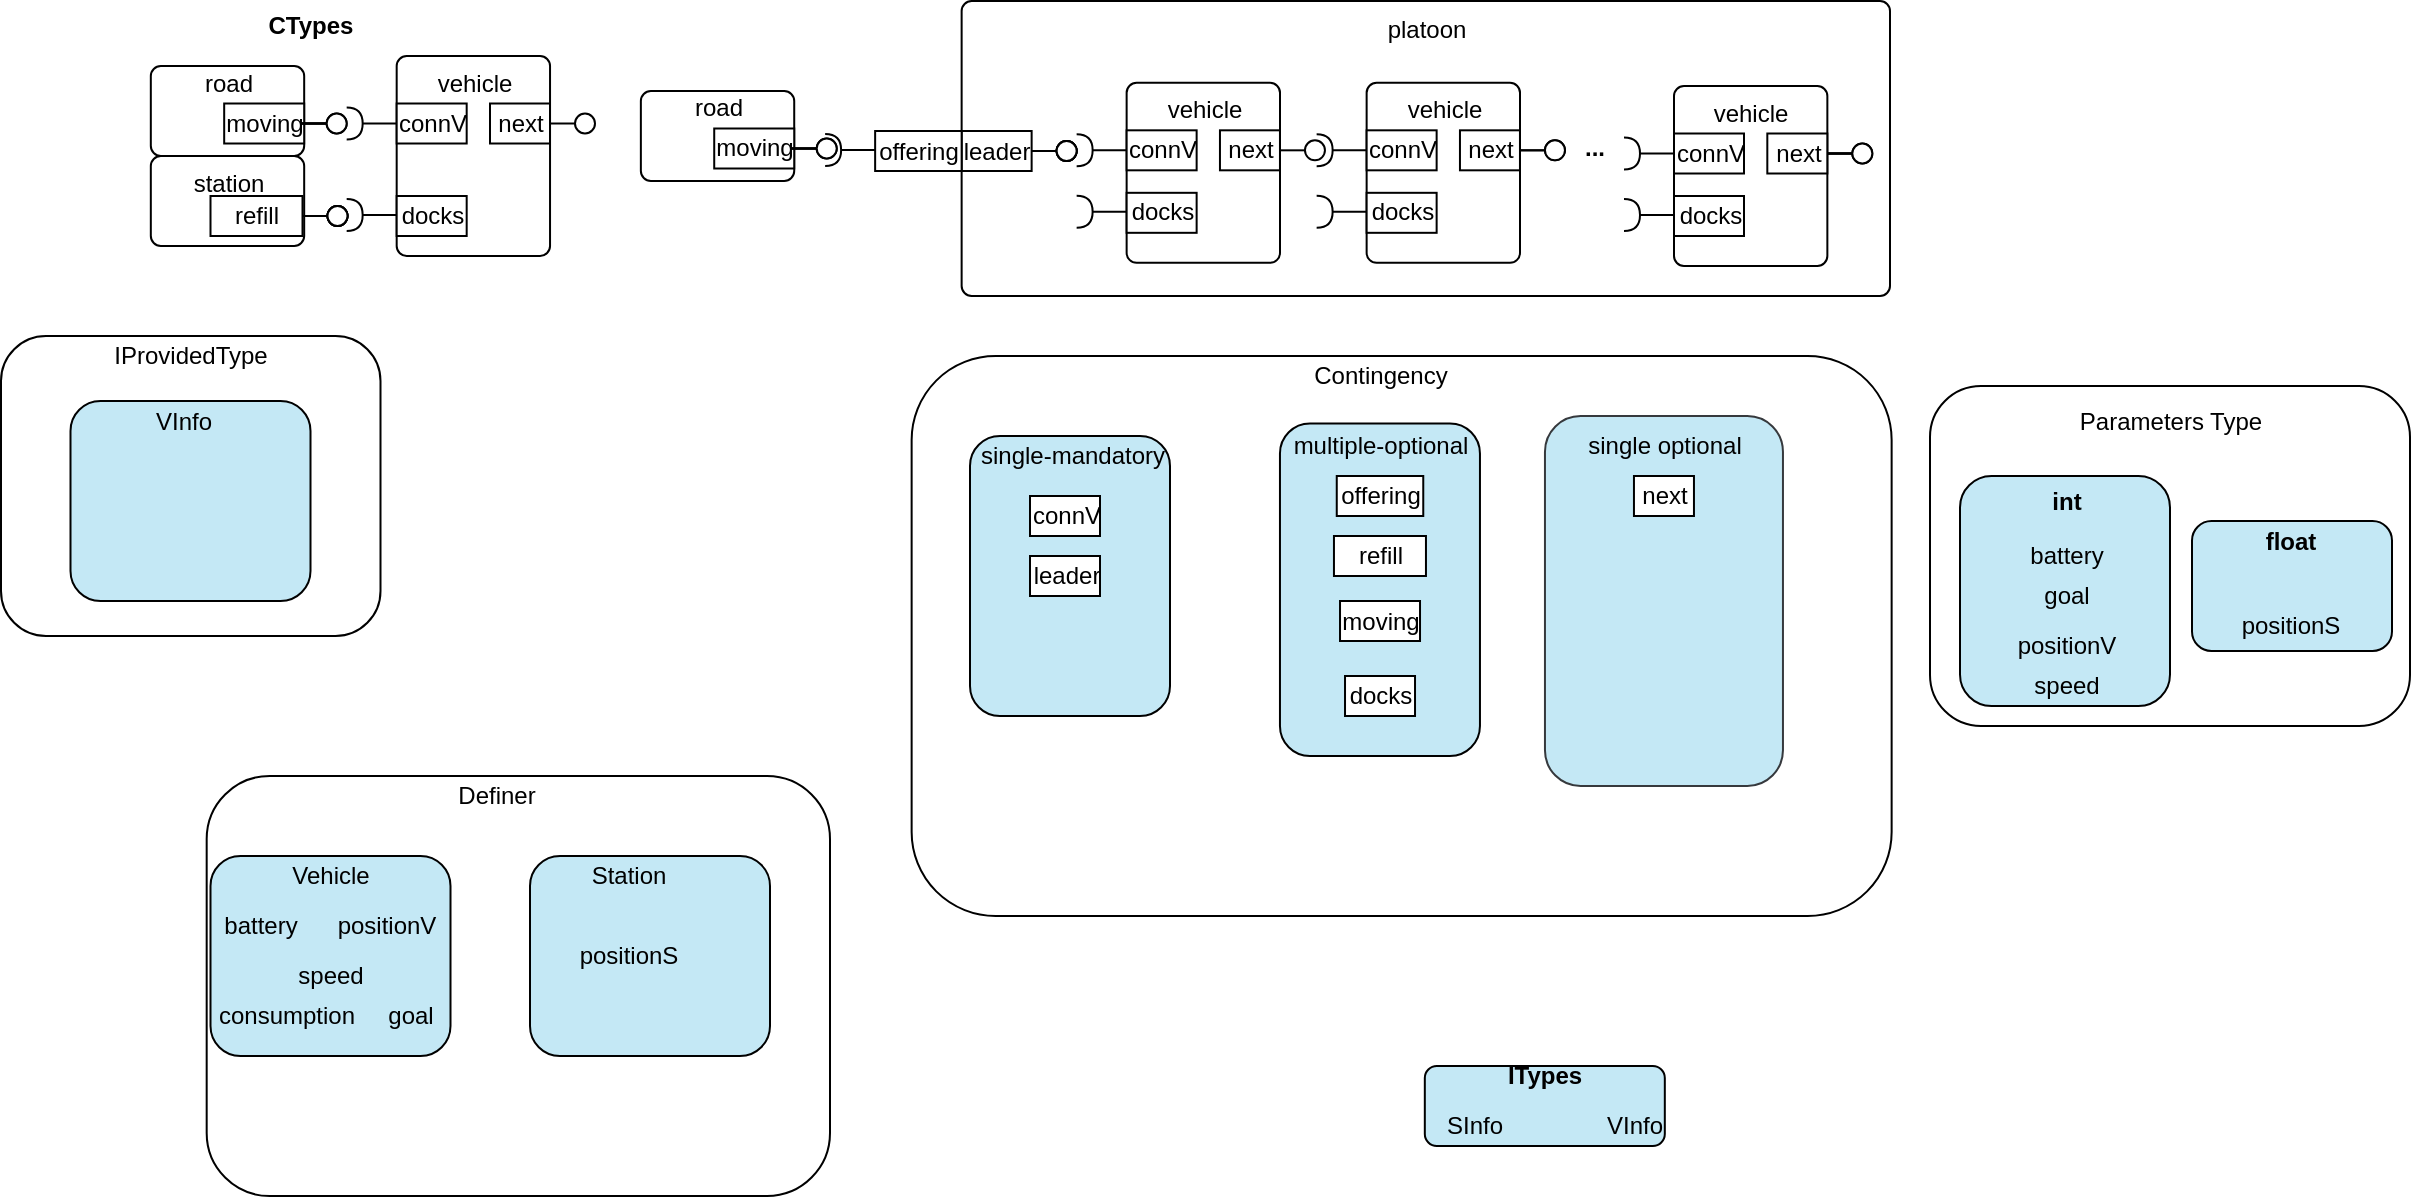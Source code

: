 <mxfile version="13.10.3" type="github">
  <diagram id="o0INVtrl_HaOCbozMFdC" name="Page-1">
    <mxGraphModel dx="1303" dy="782" grid="1" gridSize="10" guides="1" tooltips="1" connect="1" arrows="1" fold="1" page="1" pageScale="1" pageWidth="827" pageHeight="1169" math="0" shadow="0">
      <root>
        <mxCell id="0" />
        <mxCell id="1" parent="0" />
        <mxCell id="MSUnSL8aML1kYVfd3VcO-158" value="" style="rounded=1;whiteSpace=wrap;html=1;" vertex="1" parent="1">
          <mxGeometry x="980" y="235" width="240" height="170" as="geometry" />
        </mxCell>
        <mxCell id="MSUnSL8aML1kYVfd3VcO-153" value="" style="rounded=1;whiteSpace=wrap;html=1;" vertex="1" parent="1">
          <mxGeometry x="118.34" y="430" width="311.66" height="210" as="geometry" />
        </mxCell>
        <mxCell id="MSUnSL8aML1kYVfd3VcO-150" value="" style="rounded=1;whiteSpace=wrap;html=1;" vertex="1" parent="1">
          <mxGeometry x="470.82" y="220" width="490" height="280" as="geometry" />
        </mxCell>
        <mxCell id="MSUnSL8aML1kYVfd3VcO-14" value="station" style="html=1;align=center;verticalAlign=top;rounded=1;absoluteArcSize=1;arcSize=10;dashed=0;" vertex="1" parent="1">
          <mxGeometry x="90.41" y="120" width="76.68" height="45" as="geometry" />
        </mxCell>
        <mxCell id="MSUnSL8aML1kYVfd3VcO-58" value="" style="html=1;align=center;verticalAlign=top;rounded=1;absoluteArcSize=1;arcSize=10;dashed=0;" vertex="1" parent="1">
          <mxGeometry x="90.41" y="75" width="76.68" height="45" as="geometry" />
        </mxCell>
        <mxCell id="MSUnSL8aML1kYVfd3VcO-59" value="platoon" style="html=1;align=center;verticalAlign=top;rounded=1;absoluteArcSize=1;arcSize=10;dashed=0;" vertex="1" parent="1">
          <mxGeometry x="495.82" y="42.5" width="464.18" height="147.5" as="geometry" />
        </mxCell>
        <mxCell id="MSUnSL8aML1kYVfd3VcO-57" value="vehicle" style="html=1;align=center;verticalAlign=top;rounded=1;absoluteArcSize=1;arcSize=10;dashed=0;" vertex="1" parent="1">
          <mxGeometry x="213.34" y="70" width="76.68" height="100" as="geometry" />
        </mxCell>
        <mxCell id="MSUnSL8aML1kYVfd3VcO-1" value="" style="rounded=1;whiteSpace=wrap;html=1;fillColor=#C4E8F5;" vertex="1" parent="1">
          <mxGeometry x="995" y="280" width="105" height="115" as="geometry" />
        </mxCell>
        <mxCell id="MSUnSL8aML1kYVfd3VcO-2" value="" style="rounded=1;whiteSpace=wrap;html=1;fillColor=#C4E8F5;" vertex="1" parent="1">
          <mxGeometry x="727.41" y="575" width="120" height="40" as="geometry" />
        </mxCell>
        <mxCell id="MSUnSL8aML1kYVfd3VcO-3" value="" style="rounded=1;whiteSpace=wrap;html=1;fillColor=#C4E8F5;" vertex="1" parent="1">
          <mxGeometry x="120.25" y="470" width="120" height="100" as="geometry" />
        </mxCell>
        <mxCell id="MSUnSL8aML1kYVfd3VcO-7" value="" style="rounded=1;whiteSpace=wrap;html=1;strokeColor=#36393d;fillColor=#C4E8F5;" vertex="1" parent="1">
          <mxGeometry x="787.48" y="250" width="119" height="185" as="geometry" />
        </mxCell>
        <mxCell id="MSUnSL8aML1kYVfd3VcO-8" value="" style="rounded=0;orthogonalLoop=1;jettySize=auto;html=1;endArrow=halfCircle;endFill=0;endSize=6;strokeWidth=1;exitX=0;exitY=0.5;exitDx=0;exitDy=0;" edge="1" parent="1" source="MSUnSL8aML1kYVfd3VcO-9" target="MSUnSL8aML1kYVfd3VcO-30">
          <mxGeometry relative="1" as="geometry">
            <mxPoint x="423.34" y="273.75" as="sourcePoint" />
            <mxPoint x="188.34" y="103.75" as="targetPoint" />
          </mxGeometry>
        </mxCell>
        <mxCell id="MSUnSL8aML1kYVfd3VcO-9" value="connV" style="html=1;" vertex="1" parent="1">
          <mxGeometry x="213.34" y="93.75" width="35" height="20" as="geometry" />
        </mxCell>
        <mxCell id="MSUnSL8aML1kYVfd3VcO-10" value="next" style="html=1;" vertex="1" parent="1">
          <mxGeometry x="260" y="93.75" width="30" height="20" as="geometry" />
        </mxCell>
        <mxCell id="MSUnSL8aML1kYVfd3VcO-11" value="leader" style="html=1;" vertex="1" parent="1">
          <mxGeometry x="495.82" y="107.5" width="35" height="20" as="geometry" />
        </mxCell>
        <mxCell id="MSUnSL8aML1kYVfd3VcO-12" value="" style="rounded=0;orthogonalLoop=1;jettySize=auto;html=1;endArrow=halfCircle;endFill=0;endSize=6;strokeWidth=1;" edge="1" parent="1">
          <mxGeometry relative="1" as="geometry">
            <mxPoint x="537.19" y="112.5" as="sourcePoint" />
            <mxPoint x="537.19" y="112.5" as="targetPoint" />
          </mxGeometry>
        </mxCell>
        <mxCell id="MSUnSL8aML1kYVfd3VcO-13" value="moving" style="html=1;" vertex="1" parent="1">
          <mxGeometry x="127.09" y="93.75" width="40" height="20" as="geometry" />
        </mxCell>
        <mxCell id="MSUnSL8aML1kYVfd3VcO-15" value="refill" style="html=1;" vertex="1" parent="1">
          <mxGeometry x="120.25" y="140" width="46" height="20" as="geometry" />
        </mxCell>
        <mxCell id="MSUnSL8aML1kYVfd3VcO-16" value="docks" style="html=1;" vertex="1" parent="1">
          <mxGeometry x="213.34" y="140" width="35" height="20" as="geometry" />
        </mxCell>
        <mxCell id="MSUnSL8aML1kYVfd3VcO-17" value="" style="rounded=0;orthogonalLoop=1;jettySize=auto;html=1;endArrow=halfCircle;endFill=0;endSize=6;strokeWidth=1;exitX=0;exitY=0.5;exitDx=0;exitDy=0;entryX=0.5;entryY=0.5;entryDx=0;entryDy=0;entryPerimeter=0;" edge="1" parent="1">
          <mxGeometry relative="1" as="geometry">
            <mxPoint x="213.34" y="149.5" as="sourcePoint" />
            <mxPoint x="188.34" y="149.5" as="targetPoint" />
          </mxGeometry>
        </mxCell>
        <mxCell id="MSUnSL8aML1kYVfd3VcO-18" value="" style="rounded=0;orthogonalLoop=1;jettySize=auto;html=1;endArrow=none;endFill=0;exitX=1;exitY=0.5;exitDx=0;exitDy=0;" edge="1" parent="1" target="MSUnSL8aML1kYVfd3VcO-19">
          <mxGeometry relative="1" as="geometry">
            <mxPoint x="290" y="103.75" as="sourcePoint" />
          </mxGeometry>
        </mxCell>
        <mxCell id="MSUnSL8aML1kYVfd3VcO-19" value="" style="ellipse;whiteSpace=wrap;html=1;fontFamily=Helvetica;fontSize=12;fontColor=#000000;align=center;strokeColor=#000000;fillColor=#ffffff;points=[];aspect=fixed;resizable=0;" vertex="1" parent="1">
          <mxGeometry x="302.5" y="98.75" width="10" height="10" as="geometry" />
        </mxCell>
        <mxCell id="MSUnSL8aML1kYVfd3VcO-20" value="" style="rounded=0;orthogonalLoop=1;jettySize=auto;html=1;endArrow=none;endFill=0;exitX=1;exitY=0.5;exitDx=0;exitDy=0;" edge="1" parent="1" target="MSUnSL8aML1kYVfd3VcO-21">
          <mxGeometry relative="1" as="geometry">
            <mxPoint x="166.25" y="150" as="sourcePoint" />
          </mxGeometry>
        </mxCell>
        <mxCell id="MSUnSL8aML1kYVfd3VcO-21" value="" style="ellipse;whiteSpace=wrap;html=1;fontFamily=Helvetica;fontSize=12;fontColor=#000000;align=center;strokeColor=#000000;fillColor=#ffffff;points=[];aspect=fixed;resizable=0;" vertex="1" parent="1">
          <mxGeometry x="178.75" y="145" width="10" height="10" as="geometry" />
        </mxCell>
        <mxCell id="MSUnSL8aML1kYVfd3VcO-22" value="" style="rounded=0;orthogonalLoop=1;jettySize=auto;html=1;endArrow=none;endFill=0;exitX=1;exitY=0.5;exitDx=0;exitDy=0;" edge="1" parent="1">
          <mxGeometry relative="1" as="geometry">
            <mxPoint x="166.25" y="150" as="sourcePoint" />
            <mxPoint x="178.75" y="150" as="targetPoint" />
          </mxGeometry>
        </mxCell>
        <mxCell id="MSUnSL8aML1kYVfd3VcO-23" value="" style="rounded=0;orthogonalLoop=1;jettySize=auto;html=1;endArrow=none;endFill=0;exitX=1;exitY=0.5;exitDx=0;exitDy=0;" edge="1" parent="1" target="MSUnSL8aML1kYVfd3VcO-24">
          <mxGeometry relative="1" as="geometry">
            <mxPoint x="166.25" y="150" as="sourcePoint" />
          </mxGeometry>
        </mxCell>
        <mxCell id="MSUnSL8aML1kYVfd3VcO-24" value="" style="ellipse;whiteSpace=wrap;html=1;fontFamily=Helvetica;fontSize=12;fontColor=#000000;align=center;strokeColor=#000000;fillColor=#ffffff;points=[];aspect=fixed;resizable=0;" vertex="1" parent="1">
          <mxGeometry x="178.75" y="145" width="10" height="10" as="geometry" />
        </mxCell>
        <mxCell id="MSUnSL8aML1kYVfd3VcO-25" value="" style="rounded=0;orthogonalLoop=1;jettySize=auto;html=1;endArrow=none;endFill=0;exitX=1;exitY=0.5;exitDx=0;exitDy=0;" edge="1" parent="1">
          <mxGeometry relative="1" as="geometry">
            <mxPoint x="166.25" y="150" as="sourcePoint" />
            <mxPoint x="178.75" y="150" as="targetPoint" />
          </mxGeometry>
        </mxCell>
        <mxCell id="MSUnSL8aML1kYVfd3VcO-26" value="" style="rounded=0;orthogonalLoop=1;jettySize=auto;html=1;endArrow=none;endFill=0;exitX=1;exitY=0.5;exitDx=0;exitDy=0;" edge="1" parent="1" target="MSUnSL8aML1kYVfd3VcO-27">
          <mxGeometry relative="1" as="geometry">
            <mxPoint x="165.84" y="103.75" as="sourcePoint" />
          </mxGeometry>
        </mxCell>
        <mxCell id="MSUnSL8aML1kYVfd3VcO-27" value="" style="ellipse;whiteSpace=wrap;html=1;fontFamily=Helvetica;fontSize=12;fontColor=#000000;align=center;strokeColor=#000000;fillColor=#ffffff;points=[];aspect=fixed;resizable=0;" vertex="1" parent="1">
          <mxGeometry x="178.34" y="98.75" width="10" height="10" as="geometry" />
        </mxCell>
        <mxCell id="MSUnSL8aML1kYVfd3VcO-28" value="" style="rounded=0;orthogonalLoop=1;jettySize=auto;html=1;endArrow=none;endFill=0;exitX=1;exitY=0.5;exitDx=0;exitDy=0;" edge="1" parent="1">
          <mxGeometry relative="1" as="geometry">
            <mxPoint x="165.84" y="103.75" as="sourcePoint" />
            <mxPoint x="178.34" y="103.75" as="targetPoint" />
          </mxGeometry>
        </mxCell>
        <mxCell id="MSUnSL8aML1kYVfd3VcO-29" value="" style="rounded=0;orthogonalLoop=1;jettySize=auto;html=1;endArrow=none;endFill=0;exitX=1;exitY=0.5;exitDx=0;exitDy=0;" edge="1" parent="1" target="MSUnSL8aML1kYVfd3VcO-30">
          <mxGeometry relative="1" as="geometry">
            <mxPoint x="165.84" y="103.75" as="sourcePoint" />
          </mxGeometry>
        </mxCell>
        <mxCell id="MSUnSL8aML1kYVfd3VcO-30" value="" style="ellipse;whiteSpace=wrap;html=1;fontFamily=Helvetica;fontSize=12;fontColor=#000000;align=center;strokeColor=#000000;fillColor=#ffffff;points=[];aspect=fixed;resizable=0;" vertex="1" parent="1">
          <mxGeometry x="178.34" y="98.75" width="10" height="10" as="geometry" />
        </mxCell>
        <mxCell id="MSUnSL8aML1kYVfd3VcO-31" value="" style="rounded=0;orthogonalLoop=1;jettySize=auto;html=1;endArrow=none;endFill=0;exitX=1;exitY=0.5;exitDx=0;exitDy=0;" edge="1" parent="1">
          <mxGeometry relative="1" as="geometry">
            <mxPoint x="165.84" y="103.75" as="sourcePoint" />
            <mxPoint x="178.34" y="103.75" as="targetPoint" />
          </mxGeometry>
        </mxCell>
        <mxCell id="MSUnSL8aML1kYVfd3VcO-32" value="offering" style="html=1;" vertex="1" parent="1">
          <mxGeometry x="452.57" y="107.5" width="43.25" height="20" as="geometry" />
        </mxCell>
        <mxCell id="MSUnSL8aML1kYVfd3VcO-33" value="" style="rounded=0;orthogonalLoop=1;jettySize=auto;html=1;endArrow=halfCircle;endFill=0;endSize=6;strokeWidth=1;" edge="1" parent="1">
          <mxGeometry relative="1" as="geometry">
            <mxPoint x="703.35" y="180.41" as="sourcePoint" />
            <mxPoint x="703.35" y="180.41" as="targetPoint" />
          </mxGeometry>
        </mxCell>
        <mxCell id="MSUnSL8aML1kYVfd3VcO-34" value="" style="rounded=0;orthogonalLoop=1;jettySize=auto;html=1;endArrow=none;endFill=0;exitX=1;exitY=0.5;exitDx=0;exitDy=0;" edge="1" parent="1" target="MSUnSL8aML1kYVfd3VcO-35">
          <mxGeometry relative="1" as="geometry">
            <mxPoint x="166.25" y="150" as="sourcePoint" />
          </mxGeometry>
        </mxCell>
        <mxCell id="MSUnSL8aML1kYVfd3VcO-35" value="" style="ellipse;whiteSpace=wrap;html=1;fontFamily=Helvetica;fontSize=12;fontColor=#000000;align=center;strokeColor=#000000;fillColor=#ffffff;points=[];aspect=fixed;resizable=0;" vertex="1" parent="1">
          <mxGeometry x="178.75" y="145" width="10" height="10" as="geometry" />
        </mxCell>
        <mxCell id="MSUnSL8aML1kYVfd3VcO-36" value="" style="rounded=0;orthogonalLoop=1;jettySize=auto;html=1;endArrow=none;endFill=0;exitX=1;exitY=0.5;exitDx=0;exitDy=0;" edge="1" parent="1">
          <mxGeometry relative="1" as="geometry">
            <mxPoint x="166.25" y="150" as="sourcePoint" />
            <mxPoint x="178.75" y="150" as="targetPoint" />
          </mxGeometry>
        </mxCell>
        <mxCell id="MSUnSL8aML1kYVfd3VcO-37" value="" style="rounded=0;orthogonalLoop=1;jettySize=auto;html=1;endArrow=none;endFill=0;exitX=1;exitY=0.5;exitDx=0;exitDy=0;" edge="1" parent="1" target="MSUnSL8aML1kYVfd3VcO-38">
          <mxGeometry relative="1" as="geometry">
            <mxPoint x="166.25" y="150" as="sourcePoint" />
          </mxGeometry>
        </mxCell>
        <mxCell id="MSUnSL8aML1kYVfd3VcO-38" value="" style="ellipse;whiteSpace=wrap;html=1;fontFamily=Helvetica;fontSize=12;fontColor=#000000;align=center;strokeColor=#000000;fillColor=#ffffff;points=[];aspect=fixed;resizable=0;" vertex="1" parent="1">
          <mxGeometry x="178.75" y="145" width="10" height="10" as="geometry" />
        </mxCell>
        <mxCell id="MSUnSL8aML1kYVfd3VcO-39" value="" style="rounded=0;orthogonalLoop=1;jettySize=auto;html=1;endArrow=none;endFill=0;exitX=1;exitY=0.5;exitDx=0;exitDy=0;" edge="1" parent="1">
          <mxGeometry relative="1" as="geometry">
            <mxPoint x="166.25" y="150" as="sourcePoint" />
            <mxPoint x="178.75" y="150" as="targetPoint" />
          </mxGeometry>
        </mxCell>
        <mxCell id="MSUnSL8aML1kYVfd3VcO-40" value="" style="rounded=0;orthogonalLoop=1;jettySize=auto;html=1;endArrow=none;endFill=0;exitX=1;exitY=0.5;exitDx=0;exitDy=0;" edge="1" parent="1" target="MSUnSL8aML1kYVfd3VcO-41">
          <mxGeometry relative="1" as="geometry">
            <mxPoint x="530.82" y="117.5" as="sourcePoint" />
          </mxGeometry>
        </mxCell>
        <mxCell id="MSUnSL8aML1kYVfd3VcO-41" value="" style="ellipse;whiteSpace=wrap;html=1;fontFamily=Helvetica;fontSize=12;fontColor=#000000;align=center;strokeColor=#000000;fillColor=#ffffff;points=[];aspect=fixed;resizable=0;" vertex="1" parent="1">
          <mxGeometry x="543.32" y="112.5" width="10" height="10" as="geometry" />
        </mxCell>
        <mxCell id="MSUnSL8aML1kYVfd3VcO-42" value="" style="rounded=0;orthogonalLoop=1;jettySize=auto;html=1;endArrow=none;endFill=0;exitX=1;exitY=0.5;exitDx=0;exitDy=0;" edge="1" parent="1">
          <mxGeometry relative="1" as="geometry">
            <mxPoint x="530.82" y="117.5" as="sourcePoint" />
            <mxPoint x="543.32" y="117.5" as="targetPoint" />
          </mxGeometry>
        </mxCell>
        <mxCell id="MSUnSL8aML1kYVfd3VcO-43" value="" style="rounded=0;orthogonalLoop=1;jettySize=auto;html=1;endArrow=none;endFill=0;exitX=1;exitY=0.5;exitDx=0;exitDy=0;" edge="1" parent="1" target="MSUnSL8aML1kYVfd3VcO-44">
          <mxGeometry relative="1" as="geometry">
            <mxPoint x="530.82" y="117.5" as="sourcePoint" />
          </mxGeometry>
        </mxCell>
        <mxCell id="MSUnSL8aML1kYVfd3VcO-44" value="" style="ellipse;whiteSpace=wrap;html=1;fontFamily=Helvetica;fontSize=12;fontColor=#000000;align=center;strokeColor=#000000;fillColor=#ffffff;points=[];aspect=fixed;resizable=0;" vertex="1" parent="1">
          <mxGeometry x="543.32" y="112.5" width="10" height="10" as="geometry" />
        </mxCell>
        <mxCell id="MSUnSL8aML1kYVfd3VcO-45" value="" style="rounded=0;orthogonalLoop=1;jettySize=auto;html=1;endArrow=none;endFill=0;exitX=1;exitY=0.5;exitDx=0;exitDy=0;" edge="1" parent="1">
          <mxGeometry relative="1" as="geometry">
            <mxPoint x="530.82" y="117.5" as="sourcePoint" />
            <mxPoint x="543.32" y="117.5" as="targetPoint" />
          </mxGeometry>
        </mxCell>
        <mxCell id="MSUnSL8aML1kYVfd3VcO-46" value="" style="rounded=0;orthogonalLoop=1;jettySize=auto;html=1;endArrow=none;endFill=0;exitX=1;exitY=0.5;exitDx=0;exitDy=0;" edge="1" parent="1" target="MSUnSL8aML1kYVfd3VcO-47">
          <mxGeometry relative="1" as="geometry">
            <mxPoint x="530.82" y="117.5" as="sourcePoint" />
          </mxGeometry>
        </mxCell>
        <mxCell id="MSUnSL8aML1kYVfd3VcO-47" value="" style="ellipse;whiteSpace=wrap;html=1;fontFamily=Helvetica;fontSize=12;fontColor=#000000;align=center;strokeColor=#000000;fillColor=#ffffff;points=[];aspect=fixed;resizable=0;" vertex="1" parent="1">
          <mxGeometry x="543.32" y="112.5" width="10" height="10" as="geometry" />
        </mxCell>
        <mxCell id="MSUnSL8aML1kYVfd3VcO-48" value="" style="rounded=0;orthogonalLoop=1;jettySize=auto;html=1;endArrow=none;endFill=0;exitX=1;exitY=0.5;exitDx=0;exitDy=0;" edge="1" parent="1">
          <mxGeometry relative="1" as="geometry">
            <mxPoint x="530.82" y="117.5" as="sourcePoint" />
            <mxPoint x="543.32" y="117.5" as="targetPoint" />
          </mxGeometry>
        </mxCell>
        <mxCell id="MSUnSL8aML1kYVfd3VcO-49" value="" style="rounded=0;orthogonalLoop=1;jettySize=auto;html=1;endArrow=none;endFill=0;exitX=1;exitY=0.5;exitDx=0;exitDy=0;" edge="1" parent="1" target="MSUnSL8aML1kYVfd3VcO-50">
          <mxGeometry relative="1" as="geometry">
            <mxPoint x="530.82" y="117.5" as="sourcePoint" />
          </mxGeometry>
        </mxCell>
        <mxCell id="MSUnSL8aML1kYVfd3VcO-50" value="" style="ellipse;whiteSpace=wrap;html=1;fontFamily=Helvetica;fontSize=12;fontColor=#000000;align=center;strokeColor=#000000;fillColor=#ffffff;points=[];aspect=fixed;resizable=0;" vertex="1" parent="1">
          <mxGeometry x="543.32" y="112.5" width="10" height="10" as="geometry" />
        </mxCell>
        <mxCell id="MSUnSL8aML1kYVfd3VcO-51" value="" style="rounded=0;orthogonalLoop=1;jettySize=auto;html=1;endArrow=none;endFill=0;exitX=1;exitY=0.5;exitDx=0;exitDy=0;" edge="1" parent="1">
          <mxGeometry relative="1" as="geometry">
            <mxPoint x="530.82" y="117.5" as="sourcePoint" />
            <mxPoint x="543.32" y="117.5" as="targetPoint" />
          </mxGeometry>
        </mxCell>
        <mxCell id="MSUnSL8aML1kYVfd3VcO-52" value="" style="rounded=0;orthogonalLoop=1;jettySize=auto;html=1;endArrow=halfCircle;endFill=0;endSize=6;strokeWidth=1;exitX=0;exitY=0.5;exitDx=0;exitDy=0;entryX=0.5;entryY=0.5;entryDx=0;entryDy=0;entryPerimeter=0;" edge="1" parent="1">
          <mxGeometry relative="1" as="geometry">
            <mxPoint x="452.57" y="117" as="sourcePoint" />
            <mxPoint x="427.57" y="117" as="targetPoint" />
          </mxGeometry>
        </mxCell>
        <mxCell id="MSUnSL8aML1kYVfd3VcO-60" value="VInfo" style="text;html=1;align=center;verticalAlign=middle;resizable=0;points=[];autosize=1;" vertex="1" parent="1">
          <mxGeometry x="812" y="595" width="40" height="20" as="geometry" />
        </mxCell>
        <mxCell id="MSUnSL8aML1kYVfd3VcO-61" value="SInfo" style="text;html=1;align=center;verticalAlign=middle;resizable=0;points=[];autosize=1;" vertex="1" parent="1">
          <mxGeometry x="732" y="595" width="40" height="20" as="geometry" />
        </mxCell>
        <mxCell id="MSUnSL8aML1kYVfd3VcO-62" value="&lt;b&gt;int&lt;/b&gt;" style="text;html=1;align=center;verticalAlign=middle;resizable=0;points=[];autosize=1;" vertex="1" parent="1">
          <mxGeometry x="1032.5" y="282.5" width="30" height="20" as="geometry" />
        </mxCell>
        <mxCell id="MSUnSL8aML1kYVfd3VcO-64" value="battery" style="text;html=1;align=center;verticalAlign=middle;resizable=0;points=[];autosize=1;" vertex="1" parent="1">
          <mxGeometry x="120.25" y="495" width="50" height="20" as="geometry" />
        </mxCell>
        <mxCell id="MSUnSL8aML1kYVfd3VcO-66" value="positionV" style="text;html=1;align=center;verticalAlign=middle;resizable=0;points=[];autosize=1;" vertex="1" parent="1">
          <mxGeometry x="1017.5" y="355" width="60" height="20" as="geometry" />
        </mxCell>
        <mxCell id="MSUnSL8aML1kYVfd3VcO-67" value="speed" style="text;html=1;align=center;verticalAlign=middle;resizable=0;points=[];autosize=1;" vertex="1" parent="1">
          <mxGeometry x="155.25" y="520" width="50" height="20" as="geometry" />
        </mxCell>
        <mxCell id="MSUnSL8aML1kYVfd3VcO-68" value="goal" style="text;html=1;align=center;verticalAlign=middle;resizable=0;points=[];autosize=1;" vertex="1" parent="1">
          <mxGeometry x="200.25" y="540" width="40" height="20" as="geometry" />
        </mxCell>
        <mxCell id="MSUnSL8aML1kYVfd3VcO-69" value="consumption" style="text;html=1;align=center;verticalAlign=middle;resizable=0;points=[];autosize=1;" vertex="1" parent="1">
          <mxGeometry x="118.34" y="540" width="80" height="20" as="geometry" />
        </mxCell>
        <mxCell id="MSUnSL8aML1kYVfd3VcO-70" value="&lt;b&gt;CTypes&lt;/b&gt;" style="text;html=1;align=center;verticalAlign=middle;resizable=0;points=[];autosize=1;" vertex="1" parent="1">
          <mxGeometry x="140" y="45" width="60" height="20" as="geometry" />
        </mxCell>
        <mxCell id="MSUnSL8aML1kYVfd3VcO-74" value="Vehicle" style="text;html=1;align=center;verticalAlign=middle;resizable=0;points=[];autosize=1;" vertex="1" parent="1">
          <mxGeometry x="155.25" y="470" width="50" height="20" as="geometry" />
        </mxCell>
        <mxCell id="MSUnSL8aML1kYVfd3VcO-75" value="&lt;b&gt;ITypes&lt;/b&gt;" style="text;html=1;align=center;verticalAlign=middle;resizable=0;points=[];autosize=1;" vertex="1" parent="1">
          <mxGeometry x="762.41" y="570" width="50" height="20" as="geometry" />
        </mxCell>
        <mxCell id="MSUnSL8aML1kYVfd3VcO-77" value="" style="rounded=1;whiteSpace=wrap;html=1;fillColor=#C4E8F5;" vertex="1" parent="1">
          <mxGeometry x="654.98" y="253.75" width="100" height="166.25" as="geometry" />
        </mxCell>
        <mxCell id="MSUnSL8aML1kYVfd3VcO-78" value="" style="rounded=1;whiteSpace=wrap;html=1;fillColor=#C4E8F5;" vertex="1" parent="1">
          <mxGeometry x="500" y="260" width="100" height="140" as="geometry" />
        </mxCell>
        <mxCell id="MSUnSL8aML1kYVfd3VcO-79" value="single-mandatory" style="text;html=1;align=center;verticalAlign=middle;resizable=0;points=[];autosize=1;" vertex="1" parent="1">
          <mxGeometry x="495.82" y="260" width="110" height="20" as="geometry" />
        </mxCell>
        <mxCell id="MSUnSL8aML1kYVfd3VcO-80" value="multiple-optional" style="text;html=1;align=center;verticalAlign=middle;resizable=0;points=[];autosize=1;" vertex="1" parent="1">
          <mxGeometry x="655" y="255" width="100" height="20" as="geometry" />
        </mxCell>
        <mxCell id="MSUnSL8aML1kYVfd3VcO-90" value="vehicle" style="html=1;align=center;verticalAlign=top;rounded=1;absoluteArcSize=1;arcSize=10;dashed=0;" vertex="1" parent="1">
          <mxGeometry x="852" y="85" width="76.68" height="90" as="geometry" />
        </mxCell>
        <mxCell id="MSUnSL8aML1kYVfd3VcO-91" value="" style="rounded=0;orthogonalLoop=1;jettySize=auto;html=1;endArrow=halfCircle;endFill=0;endSize=6;strokeWidth=1;exitX=0;exitY=0.5;exitDx=0;exitDy=0;entryX=0.5;entryY=0.5;entryDx=0;entryDy=0;entryPerimeter=0;" edge="1" parent="1" source="MSUnSL8aML1kYVfd3VcO-92">
          <mxGeometry relative="1" as="geometry">
            <mxPoint x="1062" y="288.75" as="sourcePoint" />
            <mxPoint x="827" y="118.75" as="targetPoint" />
          </mxGeometry>
        </mxCell>
        <mxCell id="MSUnSL8aML1kYVfd3VcO-92" value="connV" style="html=1;" vertex="1" parent="1">
          <mxGeometry x="852" y="108.75" width="35" height="20" as="geometry" />
        </mxCell>
        <mxCell id="MSUnSL8aML1kYVfd3VcO-93" value="next" style="html=1;" vertex="1" parent="1">
          <mxGeometry x="898.66" y="108.75" width="30" height="20" as="geometry" />
        </mxCell>
        <mxCell id="MSUnSL8aML1kYVfd3VcO-95" value="docks" style="html=1;" vertex="1" parent="1">
          <mxGeometry x="852" y="140" width="35" height="20" as="geometry" />
        </mxCell>
        <mxCell id="MSUnSL8aML1kYVfd3VcO-96" value="" style="rounded=0;orthogonalLoop=1;jettySize=auto;html=1;endArrow=halfCircle;endFill=0;endSize=6;strokeWidth=1;exitX=0;exitY=0.5;exitDx=0;exitDy=0;entryX=0.5;entryY=0.5;entryDx=0;entryDy=0;entryPerimeter=0;" edge="1" parent="1">
          <mxGeometry relative="1" as="geometry">
            <mxPoint x="852" y="149.5" as="sourcePoint" />
            <mxPoint x="827" y="149.5" as="targetPoint" />
          </mxGeometry>
        </mxCell>
        <mxCell id="MSUnSL8aML1kYVfd3VcO-104" value="road" style="text;html=1;align=center;verticalAlign=middle;resizable=0;points=[];autosize=1;" vertex="1" parent="1">
          <mxGeometry x="108.75" y="73.75" width="40" height="20" as="geometry" />
        </mxCell>
        <mxCell id="MSUnSL8aML1kYVfd3VcO-105" value="vehicle" style="html=1;align=center;verticalAlign=top;rounded=1;absoluteArcSize=1;arcSize=10;dashed=0;" vertex="1" parent="1">
          <mxGeometry x="578.32" y="83.41" width="76.68" height="90" as="geometry" />
        </mxCell>
        <mxCell id="MSUnSL8aML1kYVfd3VcO-106" value="" style="rounded=0;orthogonalLoop=1;jettySize=auto;html=1;endArrow=halfCircle;endFill=0;endSize=6;strokeWidth=1;exitX=0;exitY=0.5;exitDx=0;exitDy=0;" edge="1" parent="1" source="MSUnSL8aML1kYVfd3VcO-107">
          <mxGeometry relative="1" as="geometry">
            <mxPoint x="788.32" y="287.16" as="sourcePoint" />
            <mxPoint x="553.32" y="117.16" as="targetPoint" />
          </mxGeometry>
        </mxCell>
        <mxCell id="MSUnSL8aML1kYVfd3VcO-107" value="connV" style="html=1;" vertex="1" parent="1">
          <mxGeometry x="578.32" y="107.16" width="35" height="20" as="geometry" />
        </mxCell>
        <mxCell id="MSUnSL8aML1kYVfd3VcO-108" value="next" style="html=1;" vertex="1" parent="1">
          <mxGeometry x="624.98" y="107.16" width="30" height="20" as="geometry" />
        </mxCell>
        <mxCell id="MSUnSL8aML1kYVfd3VcO-109" value="docks" style="html=1;" vertex="1" parent="1">
          <mxGeometry x="578.32" y="138.41" width="35" height="20" as="geometry" />
        </mxCell>
        <mxCell id="MSUnSL8aML1kYVfd3VcO-110" value="" style="rounded=0;orthogonalLoop=1;jettySize=auto;html=1;endArrow=halfCircle;endFill=0;endSize=6;strokeWidth=1;exitX=0;exitY=0.5;exitDx=0;exitDy=0;entryX=0.5;entryY=0.5;entryDx=0;entryDy=0;entryPerimeter=0;" edge="1" parent="1">
          <mxGeometry relative="1" as="geometry">
            <mxPoint x="578.32" y="147.91" as="sourcePoint" />
            <mxPoint x="553.32" y="147.91" as="targetPoint" />
          </mxGeometry>
        </mxCell>
        <mxCell id="MSUnSL8aML1kYVfd3VcO-111" value="" style="rounded=0;orthogonalLoop=1;jettySize=auto;html=1;endArrow=none;endFill=0;exitX=1;exitY=0.5;exitDx=0;exitDy=0;" edge="1" parent="1" target="MSUnSL8aML1kYVfd3VcO-112">
          <mxGeometry relative="1" as="geometry">
            <mxPoint x="654.98" y="117.16" as="sourcePoint" />
          </mxGeometry>
        </mxCell>
        <mxCell id="MSUnSL8aML1kYVfd3VcO-112" value="" style="ellipse;whiteSpace=wrap;html=1;fontFamily=Helvetica;fontSize=12;fontColor=#000000;align=center;strokeColor=#000000;fillColor=#ffffff;points=[];aspect=fixed;resizable=0;" vertex="1" parent="1">
          <mxGeometry x="667.48" y="112.16" width="10" height="10" as="geometry" />
        </mxCell>
        <mxCell id="MSUnSL8aML1kYVfd3VcO-115" value="vehicle" style="html=1;align=center;verticalAlign=top;rounded=1;absoluteArcSize=1;arcSize=10;dashed=0;" vertex="1" parent="1">
          <mxGeometry x="698.32" y="83.41" width="76.68" height="90" as="geometry" />
        </mxCell>
        <mxCell id="MSUnSL8aML1kYVfd3VcO-116" value="" style="rounded=0;orthogonalLoop=1;jettySize=auto;html=1;endArrow=halfCircle;endFill=0;endSize=6;strokeWidth=1;exitX=0;exitY=0.5;exitDx=0;exitDy=0;entryX=0.5;entryY=0.5;entryDx=0;entryDy=0;entryPerimeter=0;" edge="1" parent="1" source="MSUnSL8aML1kYVfd3VcO-117">
          <mxGeometry relative="1" as="geometry">
            <mxPoint x="908.32" y="287.16" as="sourcePoint" />
            <mxPoint x="673.32" y="117.16" as="targetPoint" />
          </mxGeometry>
        </mxCell>
        <mxCell id="MSUnSL8aML1kYVfd3VcO-117" value="connV" style="html=1;" vertex="1" parent="1">
          <mxGeometry x="698.32" y="107.16" width="35" height="20" as="geometry" />
        </mxCell>
        <mxCell id="MSUnSL8aML1kYVfd3VcO-118" value="next" style="html=1;" vertex="1" parent="1">
          <mxGeometry x="744.98" y="107.16" width="30" height="20" as="geometry" />
        </mxCell>
        <mxCell id="MSUnSL8aML1kYVfd3VcO-119" value="docks" style="html=1;" vertex="1" parent="1">
          <mxGeometry x="698.32" y="138.41" width="35" height="20" as="geometry" />
        </mxCell>
        <mxCell id="MSUnSL8aML1kYVfd3VcO-120" value="" style="rounded=0;orthogonalLoop=1;jettySize=auto;html=1;endArrow=halfCircle;endFill=0;endSize=6;strokeWidth=1;exitX=0;exitY=0.5;exitDx=0;exitDy=0;entryX=0.5;entryY=0.5;entryDx=0;entryDy=0;entryPerimeter=0;" edge="1" parent="1">
          <mxGeometry relative="1" as="geometry">
            <mxPoint x="698.32" y="147.91" as="sourcePoint" />
            <mxPoint x="673.32" y="147.91" as="targetPoint" />
          </mxGeometry>
        </mxCell>
        <mxCell id="MSUnSL8aML1kYVfd3VcO-121" value="" style="rounded=0;orthogonalLoop=1;jettySize=auto;html=1;endArrow=none;endFill=0;exitX=1;exitY=0.5;exitDx=0;exitDy=0;" edge="1" parent="1" target="MSUnSL8aML1kYVfd3VcO-122">
          <mxGeometry relative="1" as="geometry">
            <mxPoint x="774.98" y="117.16" as="sourcePoint" />
          </mxGeometry>
        </mxCell>
        <mxCell id="MSUnSL8aML1kYVfd3VcO-122" value="" style="ellipse;whiteSpace=wrap;html=1;fontFamily=Helvetica;fontSize=12;fontColor=#000000;align=center;strokeColor=#000000;fillColor=#ffffff;points=[];aspect=fixed;resizable=0;" vertex="1" parent="1">
          <mxGeometry x="787.48" y="112.16" width="10" height="10" as="geometry" />
        </mxCell>
        <mxCell id="MSUnSL8aML1kYVfd3VcO-123" value="" style="html=1;align=center;verticalAlign=top;rounded=1;absoluteArcSize=1;arcSize=10;dashed=0;" vertex="1" parent="1">
          <mxGeometry x="335.43" y="87.5" width="76.68" height="45" as="geometry" />
        </mxCell>
        <mxCell id="MSUnSL8aML1kYVfd3VcO-124" value="moving" style="html=1;" vertex="1" parent="1">
          <mxGeometry x="372.11" y="106.25" width="40" height="20" as="geometry" />
        </mxCell>
        <mxCell id="MSUnSL8aML1kYVfd3VcO-125" value="" style="rounded=0;orthogonalLoop=1;jettySize=auto;html=1;endArrow=none;endFill=0;exitX=1;exitY=0.5;exitDx=0;exitDy=0;" edge="1" parent="1" target="MSUnSL8aML1kYVfd3VcO-126">
          <mxGeometry relative="1" as="geometry">
            <mxPoint x="410.86" y="116.25" as="sourcePoint" />
          </mxGeometry>
        </mxCell>
        <mxCell id="MSUnSL8aML1kYVfd3VcO-126" value="" style="ellipse;whiteSpace=wrap;html=1;fontFamily=Helvetica;fontSize=12;fontColor=#000000;align=center;strokeColor=#000000;fillColor=#ffffff;points=[];aspect=fixed;resizable=0;" vertex="1" parent="1">
          <mxGeometry x="423.36" y="111.25" width="10" height="10" as="geometry" />
        </mxCell>
        <mxCell id="MSUnSL8aML1kYVfd3VcO-127" value="" style="rounded=0;orthogonalLoop=1;jettySize=auto;html=1;endArrow=none;endFill=0;exitX=1;exitY=0.5;exitDx=0;exitDy=0;" edge="1" parent="1">
          <mxGeometry relative="1" as="geometry">
            <mxPoint x="410.86" y="116.25" as="sourcePoint" />
            <mxPoint x="423.36" y="116.25" as="targetPoint" />
          </mxGeometry>
        </mxCell>
        <mxCell id="MSUnSL8aML1kYVfd3VcO-128" value="" style="rounded=0;orthogonalLoop=1;jettySize=auto;html=1;endArrow=none;endFill=0;exitX=1;exitY=0.5;exitDx=0;exitDy=0;" edge="1" parent="1" target="MSUnSL8aML1kYVfd3VcO-129">
          <mxGeometry relative="1" as="geometry">
            <mxPoint x="410.86" y="116.25" as="sourcePoint" />
          </mxGeometry>
        </mxCell>
        <mxCell id="MSUnSL8aML1kYVfd3VcO-129" value="" style="ellipse;whiteSpace=wrap;html=1;fontFamily=Helvetica;fontSize=12;fontColor=#000000;align=center;strokeColor=#000000;fillColor=#ffffff;points=[];aspect=fixed;resizable=0;" vertex="1" parent="1">
          <mxGeometry x="423.36" y="111.25" width="10" height="10" as="geometry" />
        </mxCell>
        <mxCell id="MSUnSL8aML1kYVfd3VcO-130" value="" style="rounded=0;orthogonalLoop=1;jettySize=auto;html=1;endArrow=none;endFill=0;exitX=1;exitY=0.5;exitDx=0;exitDy=0;" edge="1" parent="1">
          <mxGeometry relative="1" as="geometry">
            <mxPoint x="410.86" y="116.25" as="sourcePoint" />
            <mxPoint x="423.36" y="116.25" as="targetPoint" />
          </mxGeometry>
        </mxCell>
        <mxCell id="MSUnSL8aML1kYVfd3VcO-131" value="road" style="text;html=1;align=center;verticalAlign=middle;resizable=0;points=[];autosize=1;" vertex="1" parent="1">
          <mxGeometry x="353.77" y="86.25" width="40" height="20" as="geometry" />
        </mxCell>
        <mxCell id="MSUnSL8aML1kYVfd3VcO-132" value="&lt;b&gt;...&lt;/b&gt;" style="text;html=1;align=center;verticalAlign=middle;resizable=0;points=[];autosize=1;" vertex="1" parent="1">
          <mxGeometry x="797.48" y="106.25" width="30" height="20" as="geometry" />
        </mxCell>
        <mxCell id="MSUnSL8aML1kYVfd3VcO-133" value="" style="rounded=0;orthogonalLoop=1;jettySize=auto;html=1;endArrow=none;endFill=0;exitX=1;exitY=0.5;exitDx=0;exitDy=0;" edge="1" parent="1" target="MSUnSL8aML1kYVfd3VcO-134">
          <mxGeometry relative="1" as="geometry">
            <mxPoint x="774.98" y="117.16" as="sourcePoint" />
          </mxGeometry>
        </mxCell>
        <mxCell id="MSUnSL8aML1kYVfd3VcO-134" value="" style="ellipse;whiteSpace=wrap;html=1;fontFamily=Helvetica;fontSize=12;fontColor=#000000;align=center;strokeColor=#000000;fillColor=#ffffff;points=[];aspect=fixed;resizable=0;" vertex="1" parent="1">
          <mxGeometry x="787.48" y="112.16" width="10" height="10" as="geometry" />
        </mxCell>
        <mxCell id="MSUnSL8aML1kYVfd3VcO-135" value="" style="rounded=0;orthogonalLoop=1;jettySize=auto;html=1;endArrow=none;endFill=0;exitX=1;exitY=0.5;exitDx=0;exitDy=0;" edge="1" parent="1" target="MSUnSL8aML1kYVfd3VcO-136">
          <mxGeometry relative="1" as="geometry">
            <mxPoint x="928.66" y="118.75" as="sourcePoint" />
          </mxGeometry>
        </mxCell>
        <mxCell id="MSUnSL8aML1kYVfd3VcO-136" value="" style="ellipse;whiteSpace=wrap;html=1;fontFamily=Helvetica;fontSize=12;fontColor=#000000;align=center;strokeColor=#000000;fillColor=#ffffff;points=[];aspect=fixed;resizable=0;" vertex="1" parent="1">
          <mxGeometry x="941.16" y="113.75" width="10" height="10" as="geometry" />
        </mxCell>
        <mxCell id="MSUnSL8aML1kYVfd3VcO-137" value="" style="rounded=0;orthogonalLoop=1;jettySize=auto;html=1;endArrow=none;endFill=0;exitX=1;exitY=0.5;exitDx=0;exitDy=0;" edge="1" parent="1">
          <mxGeometry relative="1" as="geometry">
            <mxPoint x="928.66" y="118.75" as="sourcePoint" />
            <mxPoint x="941.16" y="118.75" as="targetPoint" />
          </mxGeometry>
        </mxCell>
        <mxCell id="MSUnSL8aML1kYVfd3VcO-138" value="" style="rounded=0;orthogonalLoop=1;jettySize=auto;html=1;endArrow=none;endFill=0;exitX=1;exitY=0.5;exitDx=0;exitDy=0;" edge="1" parent="1" target="MSUnSL8aML1kYVfd3VcO-139">
          <mxGeometry relative="1" as="geometry">
            <mxPoint x="928.66" y="118.75" as="sourcePoint" />
          </mxGeometry>
        </mxCell>
        <mxCell id="MSUnSL8aML1kYVfd3VcO-139" value="" style="ellipse;whiteSpace=wrap;html=1;fontFamily=Helvetica;fontSize=12;fontColor=#000000;align=center;strokeColor=#000000;fillColor=#ffffff;points=[];aspect=fixed;resizable=0;" vertex="1" parent="1">
          <mxGeometry x="941.16" y="113.75" width="10" height="10" as="geometry" />
        </mxCell>
        <mxCell id="MSUnSL8aML1kYVfd3VcO-140" value="" style="rounded=0;orthogonalLoop=1;jettySize=auto;html=1;endArrow=none;endFill=0;exitX=1;exitY=0.5;exitDx=0;exitDy=0;" edge="1" parent="1">
          <mxGeometry relative="1" as="geometry">
            <mxPoint x="928.66" y="118.75" as="sourcePoint" />
            <mxPoint x="941.16" y="118.75" as="targetPoint" />
          </mxGeometry>
        </mxCell>
        <mxCell id="MSUnSL8aML1kYVfd3VcO-141" value="connV" style="html=1;" vertex="1" parent="1">
          <mxGeometry x="530" y="290" width="35" height="20" as="geometry" />
        </mxCell>
        <mxCell id="MSUnSL8aML1kYVfd3VcO-143" value="offering" style="html=1;" vertex="1" parent="1">
          <mxGeometry x="683.38" y="280" width="43.25" height="20" as="geometry" />
        </mxCell>
        <mxCell id="MSUnSL8aML1kYVfd3VcO-144" value="refill" style="html=1;" vertex="1" parent="1">
          <mxGeometry x="681.98" y="310" width="46" height="20" as="geometry" />
        </mxCell>
        <mxCell id="MSUnSL8aML1kYVfd3VcO-145" value="moving" style="html=1;" vertex="1" parent="1">
          <mxGeometry x="685.01" y="342.5" width="40" height="20" as="geometry" />
        </mxCell>
        <mxCell id="MSUnSL8aML1kYVfd3VcO-146" value="single optional" style="text;html=1;align=center;verticalAlign=middle;resizable=0;points=[];autosize=1;" vertex="1" parent="1">
          <mxGeometry x="801.98" y="255" width="90" height="20" as="geometry" />
        </mxCell>
        <mxCell id="MSUnSL8aML1kYVfd3VcO-147" value="next" style="html=1;" vertex="1" parent="1">
          <mxGeometry x="831.98" y="280" width="30" height="20" as="geometry" />
        </mxCell>
        <mxCell id="MSUnSL8aML1kYVfd3VcO-148" value="leader" style="html=1;" vertex="1" parent="1">
          <mxGeometry x="530" y="320" width="35" height="20" as="geometry" />
        </mxCell>
        <mxCell id="MSUnSL8aML1kYVfd3VcO-149" value="docks" style="html=1;" vertex="1" parent="1">
          <mxGeometry x="687.51" y="380" width="35" height="20" as="geometry" />
        </mxCell>
        <mxCell id="MSUnSL8aML1kYVfd3VcO-151" value="Contingency" style="text;html=1;align=center;verticalAlign=middle;resizable=0;points=[];autosize=1;" vertex="1" parent="1">
          <mxGeometry x="664.98" y="220" width="80" height="20" as="geometry" />
        </mxCell>
        <mxCell id="MSUnSL8aML1kYVfd3VcO-155" value="Definer" style="text;html=1;align=center;verticalAlign=middle;resizable=0;points=[];autosize=1;" vertex="1" parent="1">
          <mxGeometry x="237.5" y="430" width="50" height="20" as="geometry" />
        </mxCell>
        <mxCell id="MSUnSL8aML1kYVfd3VcO-156" value="" style="rounded=1;whiteSpace=wrap;html=1;fillColor=#C4E8F5;" vertex="1" parent="1">
          <mxGeometry x="280" y="470" width="120" height="100" as="geometry" />
        </mxCell>
        <mxCell id="MSUnSL8aML1kYVfd3VcO-157" value="Station" style="text;html=1;align=center;verticalAlign=middle;resizable=0;points=[];autosize=1;" vertex="1" parent="1">
          <mxGeometry x="303.77" y="470" width="50" height="20" as="geometry" />
        </mxCell>
        <mxCell id="MSUnSL8aML1kYVfd3VcO-65" value="positionS" style="text;html=1;align=center;verticalAlign=middle;resizable=0;points=[];autosize=1;" vertex="1" parent="1">
          <mxGeometry x="298.77" y="510" width="60" height="20" as="geometry" />
        </mxCell>
        <mxCell id="MSUnSL8aML1kYVfd3VcO-159" value="Parameters Type" style="text;html=1;align=center;verticalAlign=middle;resizable=0;points=[];autosize=1;" vertex="1" parent="1">
          <mxGeometry x="1045" y="242.5" width="110" height="20" as="geometry" />
        </mxCell>
        <mxCell id="MSUnSL8aML1kYVfd3VcO-163" value="" style="rounded=1;whiteSpace=wrap;html=1;fillColor=#C4E8F5;" vertex="1" parent="1">
          <mxGeometry x="1111" y="302.5" width="100" height="65" as="geometry" />
        </mxCell>
        <mxCell id="MSUnSL8aML1kYVfd3VcO-63" value="&lt;b&gt;float&lt;/b&gt;" style="text;html=1;align=center;verticalAlign=middle;resizable=0;points=[];autosize=1;" vertex="1" parent="1">
          <mxGeometry x="1140" y="302.5" width="40" height="20" as="geometry" />
        </mxCell>
        <mxCell id="MSUnSL8aML1kYVfd3VcO-164" value="battery" style="text;html=1;align=center;verticalAlign=middle;resizable=0;points=[];autosize=1;" vertex="1" parent="1">
          <mxGeometry x="1022.5" y="310" width="50" height="20" as="geometry" />
        </mxCell>
        <mxCell id="MSUnSL8aML1kYVfd3VcO-165" value="positionS" style="text;html=1;align=center;verticalAlign=middle;resizable=0;points=[];autosize=1;" vertex="1" parent="1">
          <mxGeometry x="1130" y="345" width="60" height="20" as="geometry" />
        </mxCell>
        <mxCell id="MSUnSL8aML1kYVfd3VcO-166" value="goal" style="text;html=1;align=center;verticalAlign=middle;resizable=0;points=[];autosize=1;" vertex="1" parent="1">
          <mxGeometry x="1027.5" y="330" width="40" height="20" as="geometry" />
        </mxCell>
        <mxCell id="MSUnSL8aML1kYVfd3VcO-167" value="positionV" style="text;html=1;align=center;verticalAlign=middle;resizable=0;points=[];autosize=1;" vertex="1" parent="1">
          <mxGeometry x="177.5" y="495" width="60" height="20" as="geometry" />
        </mxCell>
        <mxCell id="MSUnSL8aML1kYVfd3VcO-168" value="speed" style="text;html=1;align=center;verticalAlign=middle;resizable=0;points=[];autosize=1;" vertex="1" parent="1">
          <mxGeometry x="1022.5" y="375" width="50" height="20" as="geometry" />
        </mxCell>
        <mxCell id="MSUnSL8aML1kYVfd3VcO-172" value="" style="rounded=1;whiteSpace=wrap;html=1;" vertex="1" parent="1">
          <mxGeometry x="15.5" y="210" width="189.75" height="150" as="geometry" />
        </mxCell>
        <mxCell id="MSUnSL8aML1kYVfd3VcO-173" value="IProvidedType" style="text;html=1;align=center;verticalAlign=middle;resizable=0;points=[];autosize=1;" vertex="1" parent="1">
          <mxGeometry x="65.25" y="210" width="90" height="20" as="geometry" />
        </mxCell>
        <mxCell id="MSUnSL8aML1kYVfd3VcO-174" value="" style="rounded=1;whiteSpace=wrap;html=1;fillColor=#C4E8F5;" vertex="1" parent="1">
          <mxGeometry x="50.25" y="242.5" width="120" height="100" as="geometry" />
        </mxCell>
        <mxCell id="MSUnSL8aML1kYVfd3VcO-175" value="VInfo" style="text;html=1;strokeColor=none;fillColor=none;align=center;verticalAlign=middle;whiteSpace=wrap;rounded=0;" vertex="1" parent="1">
          <mxGeometry x="87.09" y="242.5" width="40" height="20" as="geometry" />
        </mxCell>
      </root>
    </mxGraphModel>
  </diagram>
</mxfile>
